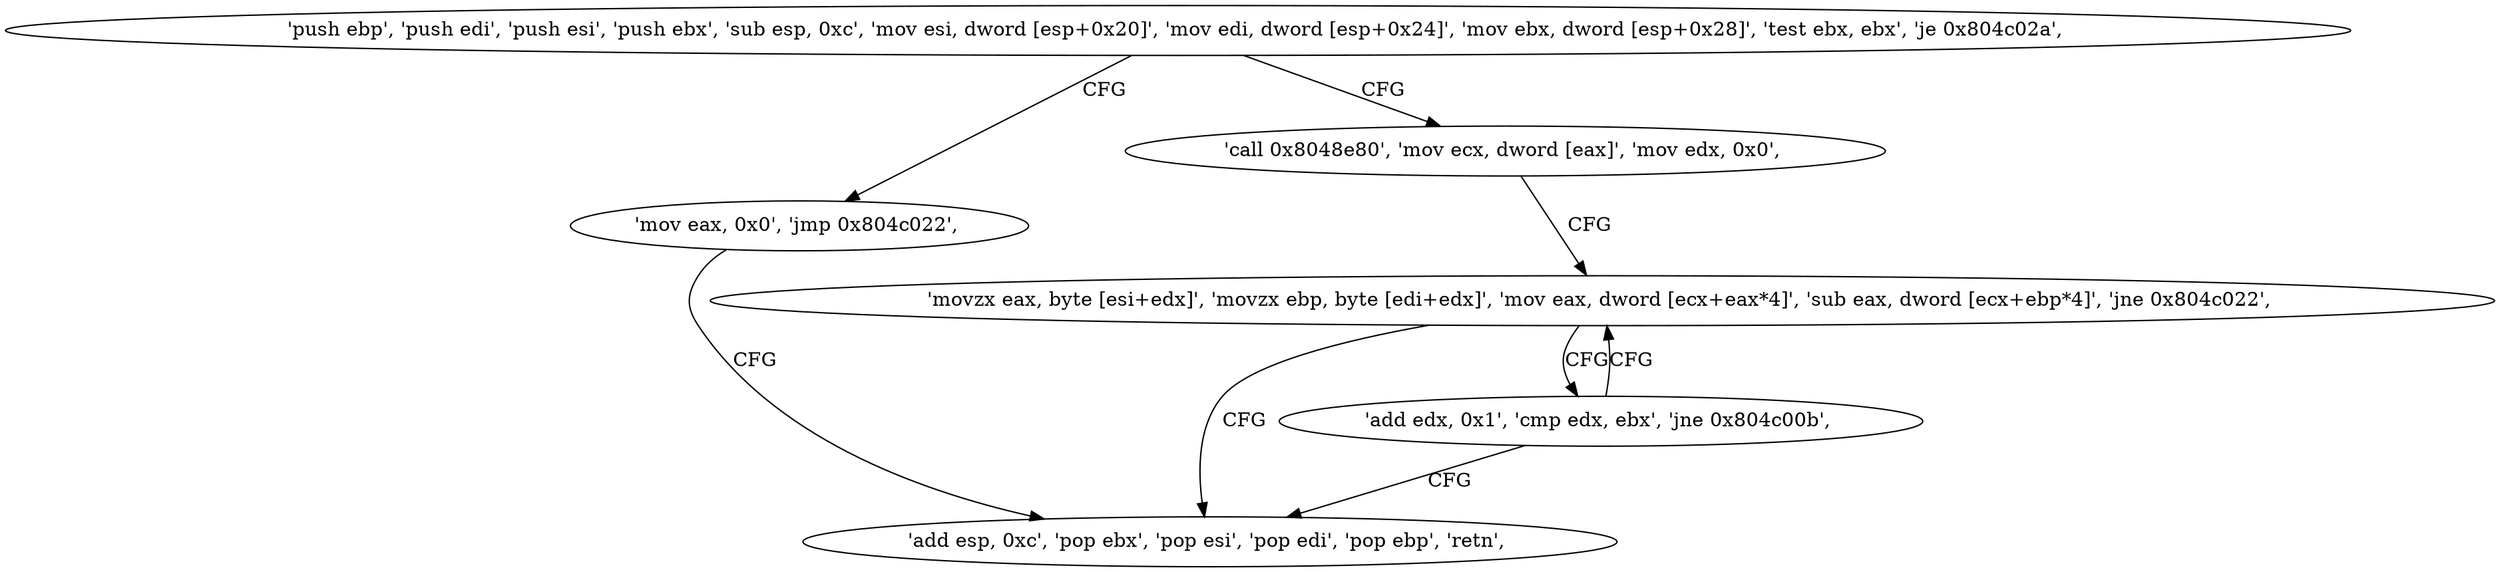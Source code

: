 digraph "func" {
"134529000" [label = "'push ebp', 'push edi', 'push esi', 'push ebx', 'sub esp, 0xc', 'mov esi, dword [esp+0x20]', 'mov edi, dword [esp+0x24]', 'mov ebx, dword [esp+0x28]', 'test ebx, ebx', 'je 0x804c02a', " ]
"134529066" [label = "'mov eax, 0x0', 'jmp 0x804c022', " ]
"134529023" [label = "'call 0x8048e80', 'mov ecx, dword [eax]', 'mov edx, 0x0', " ]
"134529058" [label = "'add esp, 0xc', 'pop ebx', 'pop esi', 'pop edi', 'pop ebp', 'retn', " ]
"134529035" [label = "'movzx eax, byte [esi+edx]', 'movzx ebp, byte [edi+edx]', 'mov eax, dword [ecx+eax*4]', 'sub eax, dword [ecx+ebp*4]', 'jne 0x804c022', " ]
"134529051" [label = "'add edx, 0x1', 'cmp edx, ebx', 'jne 0x804c00b', " ]
"134529000" -> "134529066" [ label = "CFG" ]
"134529000" -> "134529023" [ label = "CFG" ]
"134529066" -> "134529058" [ label = "CFG" ]
"134529023" -> "134529035" [ label = "CFG" ]
"134529035" -> "134529058" [ label = "CFG" ]
"134529035" -> "134529051" [ label = "CFG" ]
"134529051" -> "134529035" [ label = "CFG" ]
"134529051" -> "134529058" [ label = "CFG" ]
}
